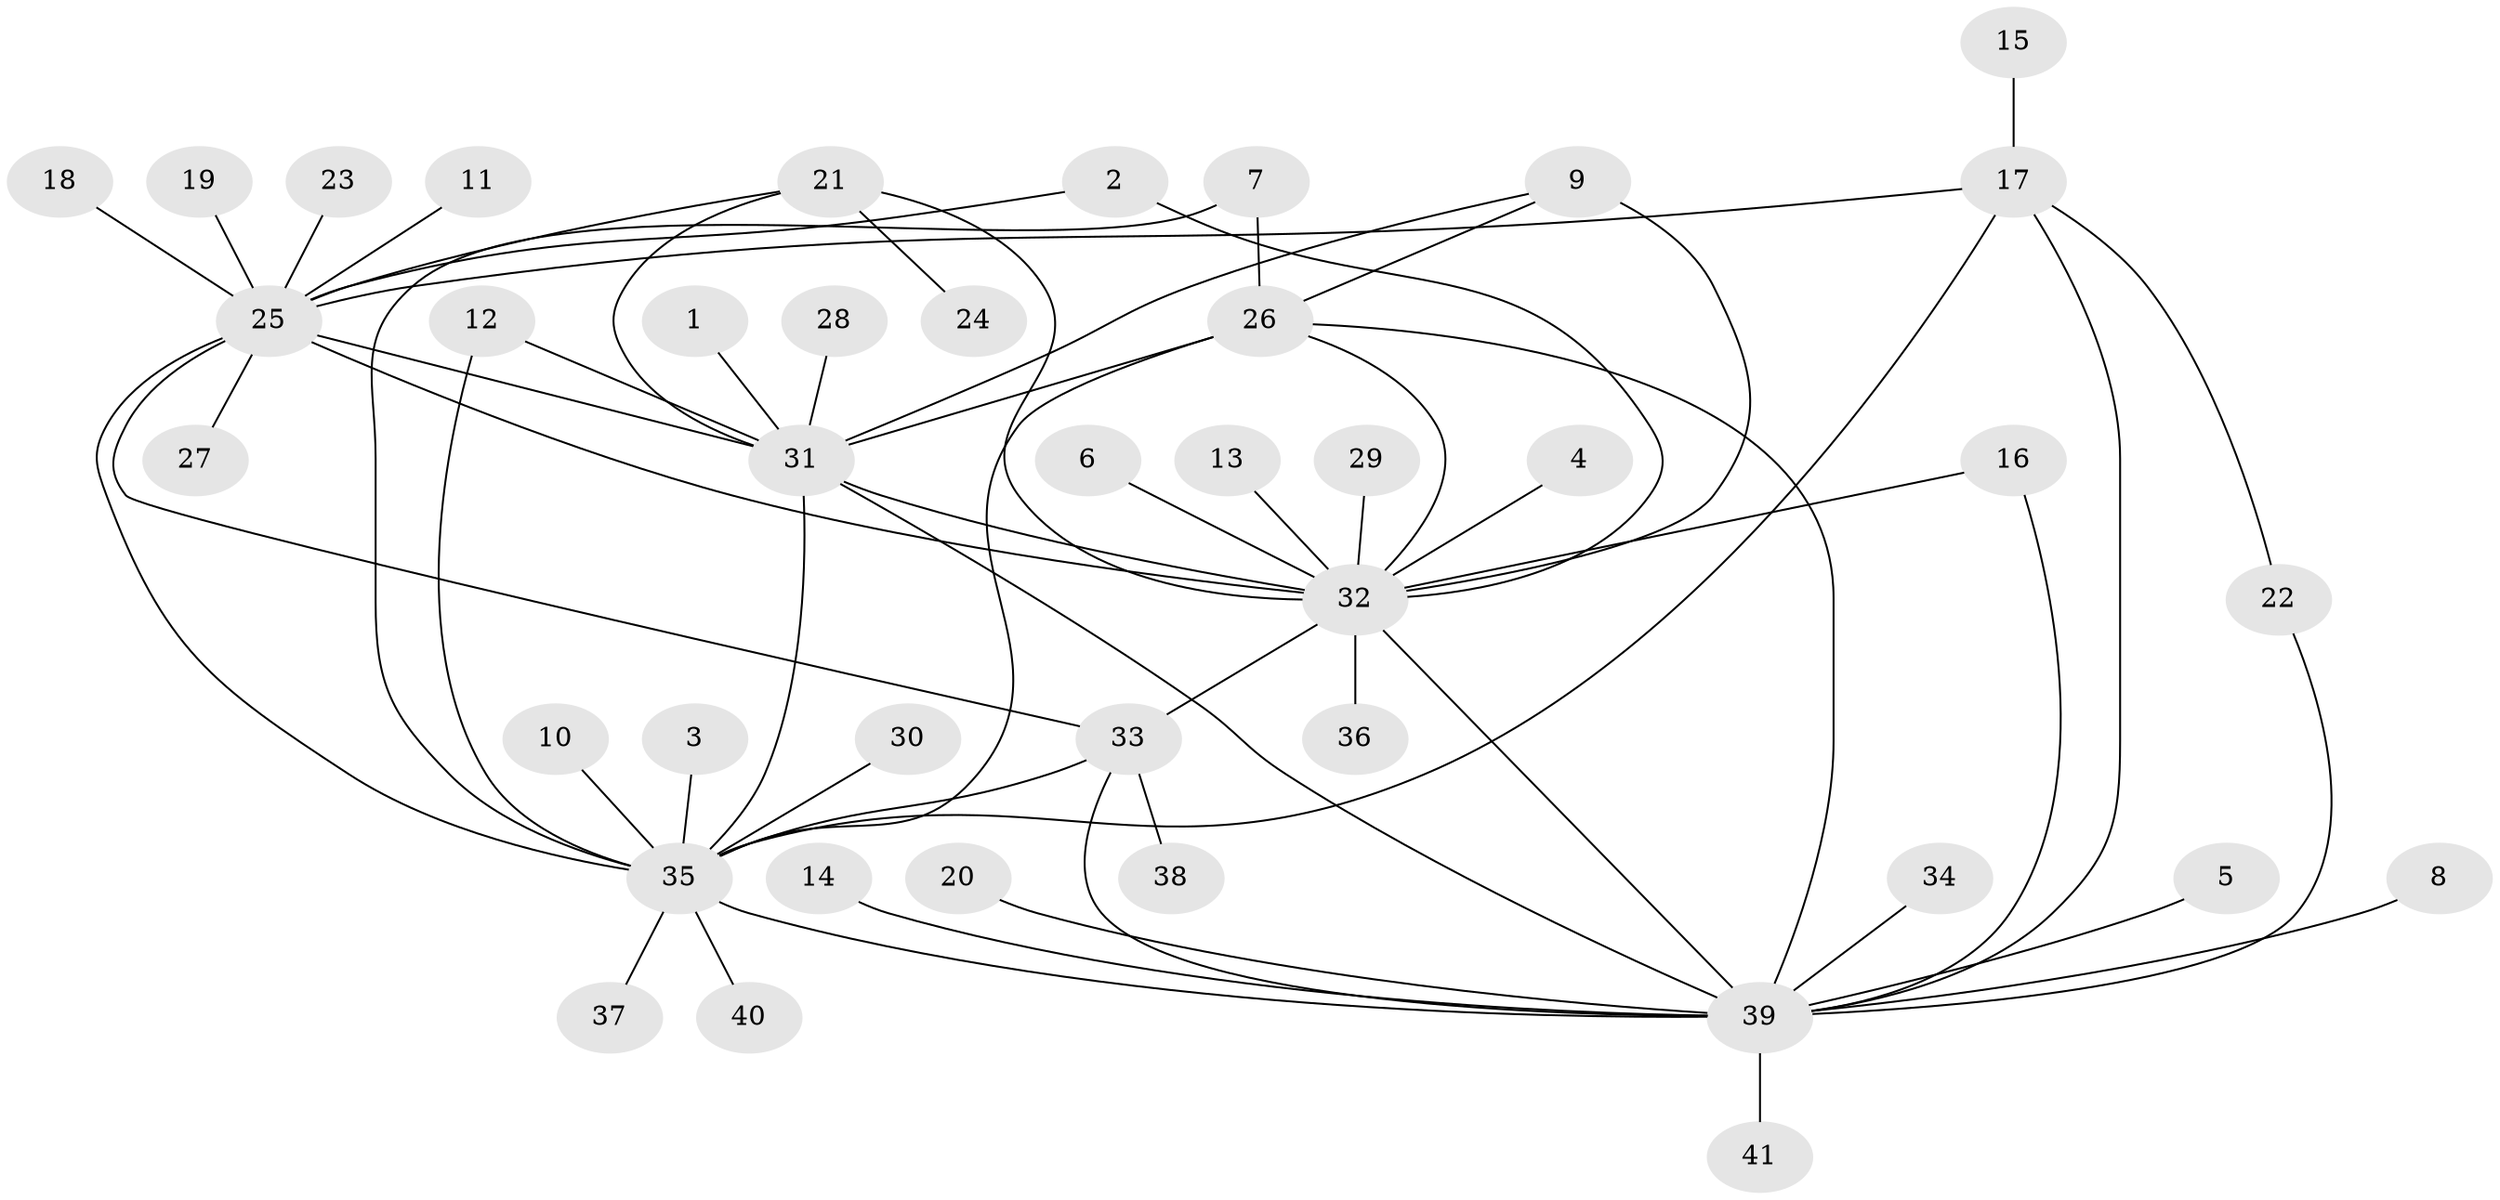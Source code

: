// original degree distribution, {8: 0.012345679012345678, 16: 0.012345679012345678, 17: 0.012345679012345678, 4: 0.037037037037037035, 14: 0.024691358024691357, 15: 0.012345679012345678, 1: 0.5308641975308642, 6: 0.024691358024691357, 5: 0.07407407407407407, 2: 0.1728395061728395, 3: 0.08641975308641975}
// Generated by graph-tools (version 1.1) at 2025/49/03/09/25 03:49:46]
// undirected, 41 vertices, 61 edges
graph export_dot {
graph [start="1"]
  node [color=gray90,style=filled];
  1;
  2;
  3;
  4;
  5;
  6;
  7;
  8;
  9;
  10;
  11;
  12;
  13;
  14;
  15;
  16;
  17;
  18;
  19;
  20;
  21;
  22;
  23;
  24;
  25;
  26;
  27;
  28;
  29;
  30;
  31;
  32;
  33;
  34;
  35;
  36;
  37;
  38;
  39;
  40;
  41;
  1 -- 31 [weight=1.0];
  2 -- 25 [weight=1.0];
  2 -- 32 [weight=1.0];
  3 -- 35 [weight=1.0];
  4 -- 32 [weight=1.0];
  5 -- 39 [weight=1.0];
  6 -- 32 [weight=1.0];
  7 -- 26 [weight=1.0];
  7 -- 35 [weight=1.0];
  8 -- 39 [weight=1.0];
  9 -- 26 [weight=1.0];
  9 -- 31 [weight=1.0];
  9 -- 32 [weight=2.0];
  10 -- 35 [weight=1.0];
  11 -- 25 [weight=1.0];
  12 -- 31 [weight=1.0];
  12 -- 35 [weight=1.0];
  13 -- 32 [weight=1.0];
  14 -- 39 [weight=1.0];
  15 -- 17 [weight=1.0];
  16 -- 32 [weight=1.0];
  16 -- 39 [weight=1.0];
  17 -- 22 [weight=1.0];
  17 -- 25 [weight=1.0];
  17 -- 35 [weight=1.0];
  17 -- 39 [weight=1.0];
  18 -- 25 [weight=1.0];
  19 -- 25 [weight=1.0];
  20 -- 39 [weight=1.0];
  21 -- 24 [weight=1.0];
  21 -- 25 [weight=1.0];
  21 -- 31 [weight=1.0];
  21 -- 32 [weight=1.0];
  22 -- 39 [weight=1.0];
  23 -- 25 [weight=1.0];
  25 -- 27 [weight=1.0];
  25 -- 31 [weight=1.0];
  25 -- 32 [weight=1.0];
  25 -- 33 [weight=1.0];
  25 -- 35 [weight=1.0];
  26 -- 31 [weight=1.0];
  26 -- 32 [weight=1.0];
  26 -- 35 [weight=2.0];
  26 -- 39 [weight=1.0];
  28 -- 31 [weight=1.0];
  29 -- 32 [weight=1.0];
  30 -- 35 [weight=1.0];
  31 -- 32 [weight=3.0];
  31 -- 35 [weight=3.0];
  31 -- 39 [weight=3.0];
  32 -- 33 [weight=1.0];
  32 -- 36 [weight=1.0];
  32 -- 39 [weight=1.0];
  33 -- 35 [weight=1.0];
  33 -- 38 [weight=1.0];
  33 -- 39 [weight=1.0];
  34 -- 39 [weight=1.0];
  35 -- 37 [weight=1.0];
  35 -- 39 [weight=1.0];
  35 -- 40 [weight=1.0];
  39 -- 41 [weight=1.0];
}
